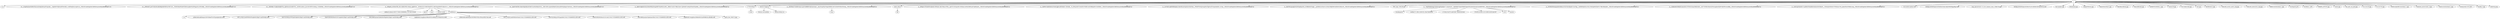 digraph G {
ratio=compress;
concentrate=true;
"/" -> "/";
"/" -> "cc.js";
"/" -> "css__b2ApNmzhoeYbI6tt4TiacrnsEo6pOjMsuaFYyqoAiks__s3gktIkVtCBJsEaDEWrnNkZ_o-e6dWqFjlwLsGgM-xQ__PZB1IfU4sb6SipDrbCSKW0ivtyz3wMQLlR9HRfudjrU.css";
"/" -> "css__yPB3eKrT_JwrT1HLlN4rABQ86JyfdbWRlYnzV9D7yDs__FDH0S9kAP8Ah9VZK9tLdsgBieWmHWqpsDcLrPEG68J0__PZB1IfU4sb6SipDrbCSKW0ivtyz3wMQLlR9HRfudjrU.css";
"/" -> "css__SlEE9By-F-Ll9ijIrQb0JBI7fm_xgRwInsuZzwkHCYM__QcE9Gcua9suc_JLh-iX5cPilFSCsfedzp_1t2XdHXh8__PZB1IfU4sb6SipDrbCSKW0ivtyz3wMQLlR9HRfudjrU.css";
"/" -> "js__9MbgYh_eU83wGTi6_3K11QEKiUPK1cMaZq_AJgRPc8w__EyHAh1hUCsNRzYMjZHT1L2rBCxPpAPAHT3UBJ191S-I__PZB1IfU4sb6SipDrbCSKW0ivtyz3wMQLlR9HRfudjrU.js";
"/" -> "css__XpSlUMnTHo-OnbwOhjQQKzzM29k7lcoAYdcRQkchYGA__cfd8-4OPa-oygOmKX6yK2yk5mA8MSOgDgad-Mav6us4__PZB1IfU4sb6SipDrbCSKW0ivtyz3wMQLlR9HRfudjrU.css";
"/" -> "js__BqWvcHgbGhUILiCQNuPHXvJOwqaMlfVU6y0ftQ2caW8__8H8nV1oQC47HBy2xhwv1qHw8hY-5u9GpYPm92EOpPkQ__PZB1IfU4sb6SipDrbCSKW0ivtyz3wMQLlR9HRfudjrU.js";
"/" -> "177031030.js";
"/" -> "foresee-trigger.js";
"/" -> "js__EDiTHeZs70c6RSvteJs1sLpYCQRBBlN28J2mntrlq44__kxyaVurg4Fp2Y4ipa5KRHx-sbCI1h59zWOXGoFs8x4g__PZB1IfU4sb6SipDrbCSKW0ivtyz3wMQLlR9HRfudjrU.js";
"/" -> "amzn_ads.js";
"/" -> "js__6Polpvu7ZTuiMOYsOJh4Ea7KW5pF_Rd2vFeky-zFYEk__kp35UCuTcyqrzHl-wNQhmA-o6OhcXRMLaR-PqHhZpO4__PZB1IfU4sb6SipDrbCSKW0ivtyz3wMQLlR9HRfudjrU.js";
"/" -> "js__3hNWr-SnIKSHoSn2VnMz2JjjKcatfEtbKk2C-Z6SxBk__Vx_DMCjzSIf1VcNyt85UF49B1wuNrHBQjeWe7AOORMw__PZB1IfU4sb6SipDrbCSKW0ivtyz3wMQLlR9HRfudjrU.js";
"/" -> "js__4cvVkGS-qKHMHKnfpdLc3bloMlLenOrgGk2xOZQF4ko__PW80PT4NujttunqiYhCTJg0ruZF3nwpwkQX5C_fCGps__PZB1IfU4sb6SipDrbCSKW0ivtyz3wMQLlR9HRfudjrU.js";
"/" -> "js__RnFGPLzjyopdjvtSLWOeqfSqsN3L_0C8BkObZYQaJpc__qLl6I6z81yNsQrvA-3ZOyI1BXJXN6CQEfQN2ZHlLoV8__PZB1IfU4sb6SipDrbCSKW0ivtyz3wMQLlR9HRfudjrU.js";
"/" -> "TWC_logo_100x100.gif";
"/" -> "js__7hqlQPq8QebzjJ7QT0rEaqjEhij8qEev7-yGp3ytyoU__6qE86D87hkiz0MKkFOgmbSWyLBwOb2ydyZ3oZ6RFWNE__PZB1IfU4sb6SipDrbCSKW0ivtyz3wMQLlR9HRfudjrU.js";
"/" -> "js__B7KPQSFdwmpub0dvhRbxLzVLR-Nhw0JbqNx7araT4Jg__QeHR0PpKAOzc29LcCMeQxjHS0TpW-Yc79KevBfaOjHw__PZB1IfU4sb6SipDrbCSKW0ivtyz3wMQLlR9HRfudjrU.js";
"/" -> "js__yTgRAo94UBDEJF1JwyQOi21VYY9vX1funy5RHd2dle0__bGF7tNM9cS8QaVyPOtuoapKs0ZtJWVQkYIWcwozBkfk__PZB1IfU4sb6SipDrbCSKW0ivtyz3wMQLlR9HRfudjrU.js";
"/" -> "js__GoI5CgwYaGhPz7c1qF6DCPGkQRDZrhbl4oG6vERkoPs__CSFAuXyOHvKGS7FEWjrxn7tFx_JmfmThGoYN8kSczmg__PZB1IfU4sb6SipDrbCSKW0ivtyz3wMQLlR9HRfudjrU.js";
"177031030.js" -> "event";
"js__EDiTHeZs70c6RSvteJs1sLpYCQRBBlN28J2mntrlq44__kxyaVurg4Fp2Y4ipa5KRHx-sbCI1h59zWOXGoFs8x4g__PZB1IfU4sb6SipDrbCSKW0ivtyz3wMQLlR9HRfudjrU.js" -> "rta.js";
"js__9MbgYh_eU83wGTi6_3K11QEKiUPK1cMaZq_AJgRPc8w__EyHAh1hUCsNRzYMjZHT1L2rBCxPpAPAHT3UBJ191S-I__PZB1IfU4sb6SipDrbCSKW0ivtyz3wMQLlR9HRfudjrU.js" -> "callback=jQuery18307575861026998609_1427897879549";
"js__9MbgYh_eU83wGTi6_3K11QEKiUPK1cMaZq_AJgRPc8w__EyHAh1hUCsNRzYMjZHT1L2rBCxPpAPAHT3UBJ191S-I__PZB1IfU4sb6SipDrbCSKW0ivtyz3wMQLlR9HRfudjrU.js" -> "/";
"amzn_ads.js" -> "bid";
"js__9MbgYh_eU83wGTi6_3K11QEKiUPK1cMaZq_AJgRPc8w__EyHAh1hUCsNRzYMjZHT1L2rBCxPpAPAHT3UBJ191S-I__PZB1IfU4sb6SipDrbCSKW0ivtyz3wMQLlR9HRfudjrU.js" -> "get.js";
"js__9MbgYh_eU83wGTi6_3K11QEKiUPK1cMaZq_AJgRPc8w__EyHAh1hUCsNRzYMjZHT1L2rBCxPpAPAHT3UBJ191S-I__PZB1IfU4sb6SipDrbCSKW0ivtyz3wMQLlR9HRfudjrU.js" -> "ua.js";
"js__9MbgYh_eU83wGTi6_3K11QEKiUPK1cMaZq_AJgRPc8w__EyHAh1hUCsNRzYMjZHT1L2rBCxPpAPAHT3UBJ191S-I__PZB1IfU4sb6SipDrbCSKW0ivtyz3wMQLlR9HRfudjrU.js" -> "content-mode)";
"js__9MbgYh_eU83wGTi6_3K11QEKiUPK1cMaZq_AJgRPc8w__EyHAh1hUCsNRzYMjZHT1L2rBCxPpAPAHT3UBJ191S-I__PZB1IfU4sb6SipDrbCSKW0ivtyz3wMQLlR9HRfudjrU.js" -> "webfont.js";
"/" -> "wx-iconfont-global.woff";
"webfont.js" -> "css";
"webfont.js" -> "cJZKeOuBrn4kERxqtaUH3VtXRa8TVwTICgirnJhmVJw.woff2";
"webfont.js" -> "MTP_ySUJH_bn48VBG8sNSugdm0LZdjqr5-oayXSOefg.woff2";
"webfont.js" -> "k3k702ZOKiLJc3WVjuplzOgdm0LZdjqr5-oayXSOefg.woff2";
"webfont.js" -> "EInbV5DfGHOiMmvb1Xr-hugdm0LZdjqr5-oayXSOefg.woff2";
"webfont.js" -> "DXI1ORHCpsQm3Vp6mXoaTegdm0LZdjqr5-oayXSOefg.woff2";
"webfont.js" -> "xjAJXh38I15wypJXxuGMBo4P5ICox8Kq3LLUNMylGO4.woff2";
"webfont.js" -> "cJZKeOuBrn4kERxqtaUH3T8E0i7KZn-EPnyo3HZu7kw.woff";
"webfont.js" -> "MTP_ySUJH_bn48VBG8sNSnhCUOGz7vYGh680lGh-uXM.woff";
"webfont.js" -> "k3k702ZOKiLJc3WVjuplzHhCUOGz7vYGh680lGh-uXM.woff";
"webfont.js" -> "EInbV5DfGHOiMmvb1Xr-hnhCUOGz7vYGh680lGh-uXM.woff";
"webfont.js" -> "DXI1ORHCpsQm3Vp6mXoaTXhCUOGz7vYGh680lGh-uXM.woff";
"webfont.js" -> "xjAJXh38I15wypJXxuGMBobN6UDyHWBl620a-IRfuBk.woff";
"webfont.js" -> "sprite_foot_300x72.png";
"webfont.js" -> "css";
"/" -> "b9QBgL0iMZfDSpmcXcE8nHm2hrkyco9jQ3NKMXpgOBg.woff2";
"/" -> "map_specnewsdct-113_ltst_4namus_enus_1280x720.jpg";
"/" -> "b9QBgL0iMZfDSpmcXcE8nCSLrGe-fkSRw2DeVgOoWcQ.woff";
"js__7hqlQPq8QebzjJ7QT0rEaqjEhij8qEev7-yGp3ytyoU__6qE86D87hkiz0MKkFOgmbSWyLBwOb2ydyZ3oZ6RFWNE__PZB1IfU4sb6SipDrbCSKW0ivtyz3wMQLlR9HRfudjrU.js" -> "breakingnow)";
"js__7hqlQPq8QebzjJ7QT0rEaqjEhij8qEev7-yGp3ytyoU__6qE86D87hkiz0MKkFOgmbSWyLBwOb2ydyZ3oZ6RFWNE__PZB1IfU4sb6SipDrbCSKW0ivtyz3wMQLlR9HRfudjrU.js" -> "(ee98a573-186e-42d6-952c-8ba78ed3f284";
"js__7hqlQPq8QebzjJ7QT0rEaqjEhij8qEev7-yGp3ytyoU__6qE86D87hkiz0MKkFOgmbSWyLBwOb2ydyZ3oZ6RFWNE__PZB1IfU4sb6SipDrbCSKW0ivtyz3wMQLlR9HRfudjrU.js" -> "(c7c64cc8-ab79-4a98-8b97-f9e802b5e3ad";
"js__7hqlQPq8QebzjJ7QT0rEaqjEhij8qEev7-yGp3ytyoU__6qE86D87hkiz0MKkFOgmbSWyLBwOb2ydyZ3oZ6RFWNE__PZB1IfU4sb6SipDrbCSKW0ivtyz3wMQLlR9HRfudjrU.js" -> "(7b18f144-65b5-4253-8909-4fc835a9c367";
"js__7hqlQPq8QebzjJ7QT0rEaqjEhij8qEev7-yGp3ytyoU__6qE86D87hkiz0MKkFOgmbSWyLBwOb2ydyZ3oZ6RFWNE__PZB1IfU4sb6SipDrbCSKW0ivtyz3wMQLlR9HRfudjrU.js" -> "(0,8)";
"foresee-trigger.js" -> "foresee-surveydef.js";
"/" -> "thor-graphic.jpg";
"/" -> "Drmmmaaa.jpg";
"/" -> "SlurpeeWavess.jpg";
"/" -> "MoonVenusMars1.jpg";
"/" -> "BestBeachBoom.jpg";
"/" -> "RecordBoooks.jpg";
"/" -> "AP599782393643_1.jpg";
"/" -> "storm226.jpg";
"/" -> "w15-idaho-falls.jpg";
"/" -> "cle2.jpg";
"/" -> "462664440_0.jpg";
"/" -> "320x180_severe_alerts_map.jpg";
"/" -> "320x180_interactive_map.jpg";
"js__7hqlQPq8QebzjJ7QT0rEaqjEhij8qEev7-yGp3ytyoU__6qE86D87hkiz0MKkFOgmbSWyLBwOb2ydyZ3oZ6RFWNE__PZB1IfU4sb6SipDrbCSKW0ivtyz3wMQLlR9HRfudjrU.js" -> "(assets)";
"js__7hqlQPq8QebzjJ7QT0rEaqjEhij8qEev7-yGp3ytyoU__6qE86D87hkiz0MKkFOgmbSWyLBwOb2ydyZ3oZ6RFWNE__PZB1IfU4sb6SipDrbCSKW0ivtyz3wMQLlR9HRfudjrU.js" -> "(assets)";
"/" -> "006twcchrisburkard_1.jpg";
"/" -> "0228sparta.JPG";
"/" -> "0228thor_1.JPG";
"/" -> "SPARTA_SETUP2.jpg";
"/" -> "statue.jpg";
"/" -> "dct_next_sat_prim.jpg";
"/" -> "D-1224130.jpg";
"foresee-trigger.js" -> "foresee-dhtml.css";
"/" -> "D-1222702.jpg";
"/" -> "026twclakeeffectsnowday2_1.jpg";
"/" -> "treehotel_mirrorcube1_0.jpg";
"/" -> "044twcchrisburkard_2.jpg";
"/" -> "25ewg-foods-2015.JPG";
"/" -> "026twclakeeffectsnowday2_1.jpg";
"/" -> "KuaBay_0.jpg";
"/" -> "SPARTA_SETUP2.jpg";
"/" -> "coldsetup.png";
}
